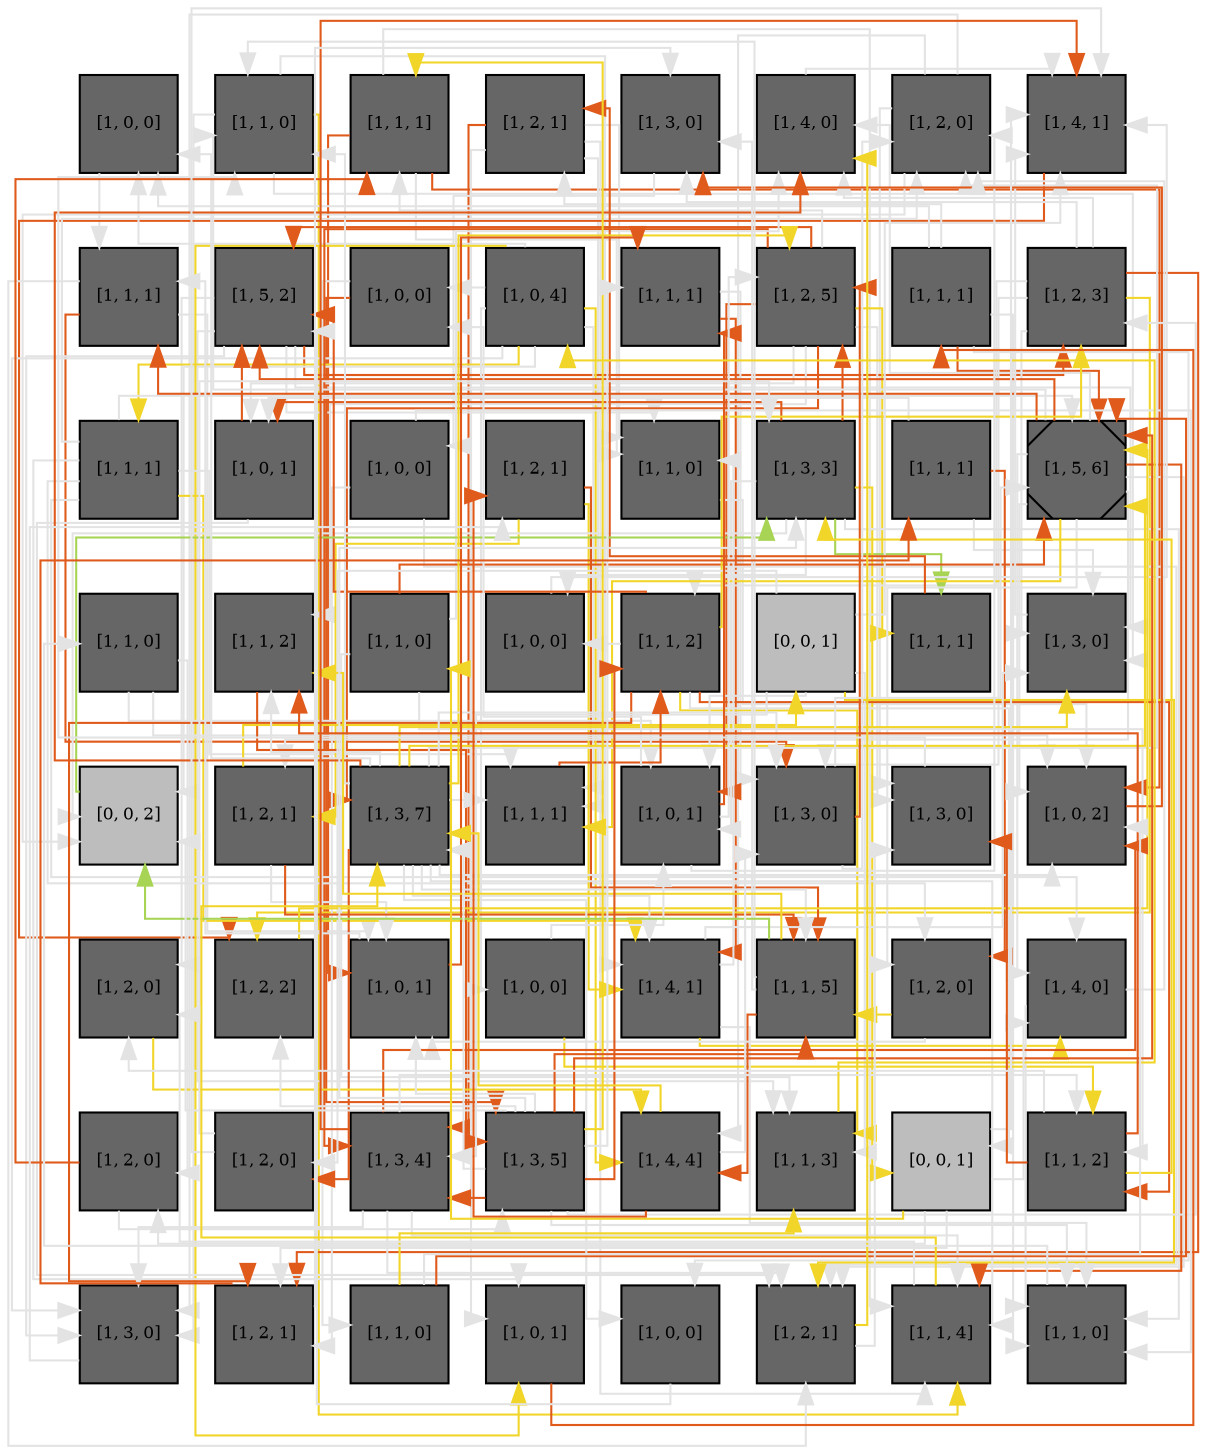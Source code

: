 digraph layout  {
rankdir=TB;
splines=ortho;
node [fixedsize=false, style=filled, width="0.6"];
edge [constraint=false];
0 [fillcolor="#666666", fontsize=8, label="[1, 0, 0]", shape=square, tooltip="name: TGFBR_stimulus,\nin_degree: 3,\nout_degree: 1"];
1 [fillcolor="#666666", fontsize=8, label="[1, 1, 0]", shape=square, tooltip="name:  MTK1 ,\nin_degree: 4,\nout_degree: 4"];
2 [fillcolor="#666666", fontsize=8, label="[1, 1, 1]", shape=square, tooltip="name:  CREB ,\nin_degree: 3,\nout_degree: 4"];
3 [fillcolor="#666666", fontsize=8, label="[1, 2, 1]", shape=square, tooltip="name:  MYC ,\nin_degree: 2,\nout_degree: 5"];
4 [fillcolor="#666666", fontsize=8, label="[1, 3, 0]", shape=square, tooltip="name:  Proliferation ,\nin_degree: 4,\nout_degree: 1"];
5 [fillcolor="#666666", fontsize=8, label="[1, 4, 0]", shape=square, tooltip="name:  RAF ,\nin_degree: 5,\nout_degree: 1"];
6 [fillcolor="#666666", fontsize=8, label="[1, 2, 0]", shape=square, tooltip="name:  SOS ,\nin_degree: 5,\nout_degree: 4"];
7 [fillcolor="#666666", fontsize=8, label="[1, 4, 1]", shape=square, tooltip="name:  MEK1_2 ,\nin_degree: 7,\nout_degree: 1"];
8 [fillcolor="#666666", fontsize=8, label="[1, 1, 1]", shape=square, tooltip="name:  SMAD ,\nin_degree: 3,\nout_degree: 3"];
9 [fillcolor="#666666", fontsize=8, label="[1, 5, 2]", shape=square, tooltip="name:  JNK ,\nin_degree: 5,\nout_degree: 6"];
10 [fillcolor="#666666", fontsize=8, label="[1, 0, 0]", shape=square, tooltip="name:  EGFR_stimulus ,\nin_degree: 2,\nout_degree: 2"];
11 [fillcolor="#666666", fontsize=8, label="[1, 0, 4]", shape=square, tooltip="name:  TGFBR_stimulus ,\nin_degree: 1,\nout_degree: 9"];
12 [fillcolor="#666666", fontsize=8, label="[1, 1, 1]", shape=square, tooltip="name:  PTEN ,\nin_degree: 3,\nout_degree: 2"];
13 [fillcolor="#666666", fontsize=8, label="[1, 2, 5]", shape=square, tooltip="name:  AKT ,\nin_degree: 4,\nout_degree: 9"];
14 [fillcolor="#666666", fontsize=8, label="[1, 1, 1]", shape=square, tooltip="name:  TAK1 ,\nin_degree: 1,\nout_degree: 5"];
15 [fillcolor="#666666", fontsize=8, label="[1, 2, 3]", shape=square, tooltip="name:  ATF2 ,\nin_degree: 3,\nout_degree: 7"];
16 [fillcolor="#666666", fontsize=8, label="[1, 1, 1]", shape=square, tooltip="name:  RSK ,\nin_degree: 1,\nout_degree: 7"];
17 [fillcolor="#666666", fontsize=8, label="[1, 0, 1]", shape=square, tooltip="name: FGFR3_stimulus,\nin_degree: 3,\nout_degree: 2"];
18 [fillcolor="#666666", fontsize=8, label="[1, 0, 0]", shape=square, tooltip="name: notDUSP1,\nin_degree: 1,\nout_degree: 3"];
19 [fillcolor="#666666", fontsize=8, label="[1, 2, 1]", shape=square, tooltip="name:  RAS ,\nin_degree: 2,\nout_degree: 3"];
20 [fillcolor="#666666", fontsize=8, label="[1, 1, 0]", shape=square, tooltip="name:  DUSP1 ,\nin_degree: 4,\nout_degree: 1"];
21 [fillcolor="#666666", fontsize=8, label="[1, 3, 3]", shape=square, tooltip="name:  PI3K ,\nin_degree: 4,\nout_degree: 8"];
22 [fillcolor="#666666", fontsize=8, label="[1, 1, 1]", shape=square, tooltip="name:  Growth_Arrest ,\nin_degree: 1,\nout_degree: 3"];
23 [fillcolor="#666666", fontsize=8, label="[1, 5, 6]", shape=Msquare, tooltip="name:  p38 ,\nin_degree: 8,\nout_degree: 11"];
24 [fillcolor="#666666", fontsize=8, label="[1, 1, 0]", shape=square, tooltip="name:  PDK1 ,\nin_degree: 1,\nout_degree: 3"];
25 [fillcolor="#666666", fontsize=8, label="[1, 1, 2]", shape=square, tooltip="name:  MAP3K1_3 ,\nin_degree: 4,\nout_degree: 1"];
26 [fillcolor="#666666", fontsize=8, label="[1, 1, 0]", shape=square, tooltip="name:  ATM ,\nin_degree: 1,\nout_degree: 4"];
27 [fillcolor="#666666", fontsize=8, label="[1, 0, 0]", shape=square, tooltip="name: notMDM2,\nin_degree: 2,\nout_degree: 1"];
28 [fillcolor="#666666", fontsize=8, label="[1, 1, 2]", shape=square, tooltip="name:  ERK ,\nin_degree: 3,\nout_degree: 7"];
29 [fillcolor="#bdbdbd", fontsize=8, label="[0, 0, 1]", shape=square, tooltip="name: None,\nin_degree: 1,\nout_degree: 6"];
30 [fillcolor="#666666", fontsize=8, label="[1, 1, 1]", shape=square, tooltip="name:  PPP2CA ,\nin_degree: 2,\nout_degree: 1"];
31 [fillcolor="#666666", fontsize=8, label="[1, 3, 0]", shape=square, tooltip="name:  AP1 ,\nin_degree: 6,\nout_degree: 1"];
32 [fillcolor="#bdbdbd", fontsize=8, label="[0, 0, 2]", shape=square, tooltip="name: None,\nin_degree: 5,\nout_degree: 1"];
33 [fillcolor="#666666", fontsize=8, label="[1, 2, 1]", shape=square, tooltip="name:  PLCG ,\nin_degree: 2,\nout_degree: 3"];
34 [fillcolor="#666666", fontsize=8, label="[1, 3, 7]", shape=square, tooltip="name:  GRB2 ,\nin_degree: 4,\nout_degree: 16"];
35 [fillcolor="#666666", fontsize=8, label="[1, 1, 1]", shape=square, tooltip="name:  p14 ,\nin_degree: 5,\nout_degree: 1"];
36 [fillcolor="#666666", fontsize=8, label="[1, 0, 1]", shape=square, tooltip="name:  FGFR3_stimulus ,\nin_degree: 5,\nout_degree: 4"];
37 [fillcolor="#666666", fontsize=8, label="[1, 3, 0]", shape=square, tooltip="name:  p53 ,\nin_degree: 5,\nout_degree: 3"];
38 [fillcolor="#666666", fontsize=8, label="[1, 3, 0]", shape=square, tooltip="name:  MDM2 ,\nin_degree: 4,\nout_degree: 1"];
39 [fillcolor="#666666", fontsize=8, label="[1, 0, 2]", shape=square, tooltip="name: DNA_damage,\nin_degree: 7,\nout_degree: 1"];
40 [fillcolor="#666666", fontsize=8, label="[1, 2, 0]", shape=square, tooltip="name:  BCL2 ,\nin_degree: 3,\nout_degree: 1"];
41 [fillcolor="#666666", fontsize=8, label="[1, 2, 2]", shape=square, tooltip="name:  FOXO3 ,\nin_degree: 3,\nout_degree: 1"];
42 [fillcolor="#666666", fontsize=8, label="[1, 0, 1]", shape=square, tooltip="name:  notMDM2 ,\nin_degree: 5,\nout_degree: 2"];
43 [fillcolor="#666666", fontsize=8, label="[1, 0, 0]", shape=square, tooltip="name:  DNA_damage ,\nin_degree: 1,\nout_degree: 2"];
44 [fillcolor="#666666", fontsize=8, label="[1, 4, 1]", shape=square, tooltip="name:  FOS ,\nin_degree: 5,\nout_degree: 4"];
45 [fillcolor="#666666", fontsize=8, label="[1, 1, 5]", shape=square, tooltip="name:  PKC ,\nin_degree: 5,\nout_degree: 5"];
46 [fillcolor="#666666", fontsize=8, label="[1, 2, 0]", shape=square, tooltip="name:  MSK ,\nin_degree: 3,\nout_degree: 2"];
47 [fillcolor="#666666", fontsize=8, label="[1, 4, 0]", shape=square, tooltip="name:  Apoptosis ,\nin_degree: 4,\nout_degree: 2"];
48 [fillcolor="#666666", fontsize=8, label="[1, 2, 0]", shape=square, tooltip="name:  p70 ,\nin_degree: 2,\nout_degree: 2"];
49 [fillcolor="#666666", fontsize=8, label="[1, 2, 0]", shape=square, tooltip="name:  GAB1 ,\nin_degree: 2,\nout_degree: 2"];
50 [fillcolor="#666666", fontsize=8, label="[1, 3, 4]", shape=square, tooltip="name:  FRS2 ,\nin_degree: 4,\nout_degree: 6"];
51 [fillcolor="#666666", fontsize=8, label="[1, 3, 5]", shape=square, tooltip="name:  FGFR3 ,\nin_degree: 3,\nout_degree: 13"];
52 [fillcolor="#666666", fontsize=8, label="[1, 4, 4]", shape=square, tooltip="name:  EGFR ,\nin_degree: 4,\nout_degree: 3"];
53 [fillcolor="#666666", fontsize=8, label="[1, 1, 3]", shape=square, tooltip="name:  JUN ,\nin_degree: 5,\nout_degree: 1"];
54 [fillcolor="#bdbdbd", fontsize=8, label="[0, 0, 1]", shape=square, tooltip="name: None,\nin_degree: 2,\nout_degree: 5"];
55 [fillcolor="#666666", fontsize=8, label="[1, 1, 2]", shape=square, tooltip="name:  TAOK ,\nin_degree: 4,\nout_degree: 4"];
56 [fillcolor="#666666", fontsize=8, label="[1, 3, 0]", shape=square, tooltip="name:  ELK1 ,\nin_degree: 5,\nout_degree: 1"];
57 [fillcolor="#666666", fontsize=8, label="[1, 2, 1]", shape=square, tooltip="name:  p21 ,\nin_degree: 4,\nout_degree: 2"];
58 [fillcolor="#666666", fontsize=8, label="[1, 1, 0]", shape=square, tooltip="name:  TGFBR ,\nin_degree: 1,\nout_degree: 3"];
59 [fillcolor="#666666", fontsize=8, label="[1, 0, 1]", shape=square, tooltip="name:  notDUSP1 ,\nin_degree: 3,\nout_degree: 1"];
60 [fillcolor="#666666", fontsize=8, label="[1, 0, 0]", shape=square, tooltip="name: EGFR_stimulus,\nin_degree: 2,\nout_degree: 1"];
61 [fillcolor="#666666", fontsize=8, label="[1, 2, 1]", shape=square, tooltip="name:  GADD45 ,\nin_degree: 6,\nout_degree: 2"];
62 [fillcolor="#666666", fontsize=8, label="[1, 1, 4]", shape=square, tooltip="name:  SPRY ,\nin_degree: 6,\nout_degree: 2"];
63 [fillcolor="#666666", fontsize=8, label="[1, 1, 0]", shape=square, tooltip="name:  MAX ,\nin_degree: 6,\nout_degree: 1"];
0 -> 8  [color=grey89, style="penwidth(0.1)", tooltip=" ", weight=1];
1 -> 62  [color="#F1D529", style="penwidth(0.1)", tooltip="1( MTK1 ) to 9( JNK )", weight=1];
1 -> 31  [color=grey89, style="penwidth(0.1)", tooltip=" ", weight=1];
1 -> 56  [color=grey89, style="penwidth(0.1)", tooltip=" ", weight=1];
1 -> 44  [color=grey89, style="penwidth(0.1)", tooltip=" ", weight=1];
2 -> 42  [color="#DF5A1B", style="penwidth(0.1)", tooltip="2( CREB ) to 44( FOS )", weight=1];
2 -> 20  [color=grey89, style="penwidth(0.1)", tooltip=" ", weight=1];
2 -> 62  [color=grey89, style="penwidth(0.1)", tooltip=" ", weight=1];
2 -> 39  [color="#DF5A1B", style="penwidth(0.1)", tooltip="48( p70 ) to 4( Proliferation )", weight=1];
3 -> 62  [color=grey89, style="penwidth(0.1)", tooltip=" ", weight=1];
3 -> 35  [color=grey89, style="penwidth(0.1)", tooltip=" ", weight=1];
3 -> 50  [color="#DF5A1B", style="penwidth(0.1)", tooltip="30( PPP2CA ) to 7( MEK1_2 )", weight=1];
3 -> 59  [color=grey89, style="penwidth(0.1)", tooltip=" ", weight=1];
3 -> 20  [color=grey89, style="penwidth(0.1)", tooltip=" ", weight=1];
4 -> 18  [color=grey89, style="penwidth(0.1)", tooltip=" ", weight=1];
5 -> 7  [color=grey89, style="penwidth(0.1)", tooltip=" ", weight=1];
6 -> 38  [color=grey89, style="penwidth(0.1)", tooltip=" ", weight=1];
6 -> 56  [color=grey89, style="penwidth(0.1)", tooltip=" ", weight=1];
6 -> 52  [color=grey89, style="penwidth(0.1)", tooltip=" ", weight=1];
6 -> 32  [color=grey89, style="penwidth(0.1)", tooltip=" ", weight=1];
7 -> 41  [color="#DF5A1B", style="penwidth(0.1)", tooltip="13( AKT ) to 41( FOXO3 )", weight=1];
8 -> 61  [color=grey89, style="penwidth(0.1)", tooltip=" ", weight=1];
8 -> 42  [color=grey89, style="penwidth(0.1)", tooltip=" ", weight=1];
8 -> 37  [color="#DF5A1B", style="penwidth(0.1)", tooltip="26( ATM ) to 37( p53 )", weight=1];
9 -> 20  [color=grey89, style="penwidth(0.1)", tooltip=" ", weight=1];
9 -> 56  [color=grey89, style="penwidth(0.1)", tooltip=" ", weight=1];
9 -> 40  [color=grey89, style="penwidth(0.1)", tooltip=" ", weight=1];
9 -> 15  [color="#DF5A1B", style="penwidth(0.1)", tooltip="13( AKT ) to 57( p21 )", weight=1];
9 -> 31  [color=grey89, style="penwidth(0.1)", tooltip=" ", weight=1];
9 -> 53  [color=grey89, style="penwidth(0.1)", tooltip=" ", weight=1];
10 -> 51  [color="#DF5A1B", style="penwidth(0.1)", tooltip="10( EGFR_stimulus ) to 52( EGFR )", weight=1];
10 -> 58  [color=grey89, style="penwidth(0.1)", tooltip=" ", weight=1];
11 -> 43  [color=grey89, style="penwidth(0.1)", tooltip=" ", weight=1];
11 -> 52  [color="#F1D529", style="penwidth(0.1)", tooltip="53( JUN ) to 31( AP1 )", weight=1];
11 -> 10  [color=grey89, style="penwidth(0.1)", tooltip=" ", weight=1];
11 -> 0  [color=grey89, style="penwidth(0.1)", tooltip=" ", weight=1];
11 -> 59  [color="#F1D529", style="penwidth(0.1)", tooltip="58( TGFBR ) to 14( TAK1 )", weight=1];
11 -> 35  [color=grey89, style="penwidth(0.1)", tooltip=" ", weight=1];
11 -> 56  [color=grey89, style="penwidth(0.1)", tooltip=" ", weight=1];
11 -> 32  [color=grey89, style="penwidth(0.1)", tooltip=" ", weight=1];
11 -> 16  [color="#F1D529", style="penwidth(0.1)", tooltip="28( ERK ) to 44( FOS )", weight=1];
12 -> 44  [color="#DF5A1B", style="penwidth(0.1)", tooltip="2( CREB ) to 44( FOS )", weight=1];
12 -> 37  [color=grey89, style="penwidth(0.1)", tooltip=" ", weight=1];
13 -> 50  [color="#DF5A1B", style="penwidth(0.1)", tooltip="13( AKT ) to 41( FOXO3 )", weight=1];
13 -> 17  [color=grey89, style="penwidth(0.1)", tooltip=" ", weight=1];
13 -> 30  [color="#F1D529", style="penwidth(0.1)", tooltip="23( p38 ) to 30( PPP2CA )", weight=1];
13 -> 34  [color="#DF5A1B", style="penwidth(0.1)", tooltip="21( PI3K ) to 49( GAB1 )", weight=1];
13 -> 25  [color=grey89, style="penwidth(0.1)", tooltip=" ", weight=1];
13 -> 38  [color=grey89, style="penwidth(0.1)", tooltip=" ", weight=1];
13 -> 9  [color="#DF5A1B", style="penwidth(0.1)", tooltip="13( AKT ) to 57( p21 )", weight=1];
13 -> 2  [color=grey89, style="penwidth(0.1)", tooltip=" ", weight=1];
13 -> 36  [color="#DF5A1B", style="penwidth(0.1)", tooltip="37( p53 ) to 12( PTEN )", weight=1];
14 -> 3  [color=grey89, style="penwidth(0.1)", tooltip=" ", weight=1];
14 -> 23  [color="#DF5A1B", style="penwidth(0.1)", tooltip="59( notDUSP1 ) to 9( JNK )", weight=1];
14 -> 60  [color=grey89, style="penwidth(0.1)", tooltip=" ", weight=1];
14 -> 0  [color=grey89, style="penwidth(0.1)", tooltip=" ", weight=1];
14 -> 63  [color=grey89, style="penwidth(0.1)", tooltip=" ", weight=1];
15 -> 31  [color=grey89, style="penwidth(0.1)", tooltip=" ", weight=1];
15 -> 4  [color=grey89, style="penwidth(0.1)", tooltip=" ", weight=1];
15 -> 57  [color="#DF5A1B", style="penwidth(0.1)", tooltip="13( AKT ) to 57( p21 )", weight=1];
15 -> 28  [color=grey89, style="penwidth(0.1)", tooltip=" ", weight=1];
15 -> 5  [color=grey89, style="penwidth(0.1)", tooltip=" ", weight=1];
15 -> 41  [color="#F1D529", style="penwidth(0.1)", tooltip="28( ERK ) to 62( SPRY )", weight=1];
15 -> 37  [color=grey89, style="penwidth(0.1)", tooltip=" ", weight=1];
16 -> 23  [color=grey89, style="penwidth(0.1)", tooltip=" ", weight=1];
16 -> 46  [color=grey89, style="penwidth(0.1)", tooltip=" ", weight=1];
16 -> 44  [color="#F1D529", style="penwidth(0.1)", tooltip="28( ERK ) to 44( FOS )", weight=1];
16 -> 47  [color=grey89, style="penwidth(0.1)", tooltip=" ", weight=1];
16 -> 35  [color=grey89, style="penwidth(0.1)", tooltip=" ", weight=1];
16 -> 59  [color=grey89, style="penwidth(0.1)", tooltip=" ", weight=1];
16 -> 6  [color=grey89, style="penwidth(0.1)", tooltip=" ", weight=1];
17 -> 9  [color="#DF5A1B", style="penwidth(0.1)", tooltip="55( TAOK ) to 9( JNK )", weight=1];
17 -> 61  [color=grey89, style="penwidth(0.1)", tooltip=" ", weight=1];
18 -> 57  [color=grey89, style="penwidth(0.1)", tooltip=" ", weight=1];
18 -> 63  [color=grey89, style="penwidth(0.1)", tooltip=" ", weight=1];
18 -> 61  [color=grey89, style="penwidth(0.1)", tooltip=" ", weight=1];
19 -> 33  [color="#F1D529", style="penwidth(0.1)", tooltip="19( RAS ) to 5( RAF )", weight=1];
19 -> 44  [color="#F1D529", style="penwidth(0.1)", tooltip="40( BCL2 ) to 47( Apoptosis )", weight=1];
19 -> 45  [color="#DF5A1B", style="penwidth(0.1)", tooltip="19( RAS ) to 21( PI3K )", weight=1];
20 -> 39  [color=grey89, style="penwidth(0.1)", tooltip=" ", weight=1];
21 -> 17  [color="#DF5A1B", style="penwidth(0.1)", tooltip="55( TAOK ) to 9( JNK )", weight=1];
21 -> 32  [color=grey89, style="penwidth(0.1)", tooltip=" ", weight=1];
21 -> 27  [color=grey89, style="penwidth(0.1)", tooltip=" ", weight=1];
21 -> 30  [color="#A8D455", style="penwidth(0.1)", tooltip="46( MSK ) to 3( MYC )", weight=1];
21 -> 63  [color=grey89, style="penwidth(0.1)", tooltip=" ", weight=1];
21 -> 36  [color=grey89, style="penwidth(0.1)", tooltip=" ", weight=1];
21 -> 13  [color="#DF5A1B", style="penwidth(0.1)", tooltip="21( PI3K ) to 49( GAB1 )", weight=1];
21 -> 54  [color="#F1D529", style="penwidth(0.1)", tooltip="43( DNA_damage ) to 26( ATM )", weight=1];
22 -> 31  [color=grey89, style="penwidth(0.1)", tooltip=" ", weight=1];
22 -> 46  [color="#DF5A1B", style="penwidth(0.1)", tooltip="28( ERK ) to 46( MSK )", weight=1];
22 -> 17  [color=grey89, style="penwidth(0.1)", tooltip=" ", weight=1];
23 -> 61  [color=grey89, style="penwidth(0.1)", tooltip=" ", weight=1];
23 -> 1  [color=grey89, style="penwidth(0.1)", tooltip=" ", weight=1];
23 -> 5  [color=grey89, style="penwidth(0.1)", tooltip=" ", weight=1];
23 -> 46  [color=grey89, style="penwidth(0.1)", tooltip=" ", weight=1];
23 -> 62  [color="#DF5A1B", style="penwidth(0.1)", tooltip="58( TGFBR ) to 34( GRB2 )", weight=1];
23 -> 33  [color=grey89, style="penwidth(0.1)", tooltip=" ", weight=1];
23 -> 47  [color=grey89, style="penwidth(0.1)", tooltip=" ", weight=1];
23 -> 8  [color="#DF5A1B", style="penwidth(0.1)", tooltip="26( ATM ) to 37( p53 )", weight=1];
23 -> 39  [color=grey89, style="penwidth(0.1)", tooltip=" ", weight=1];
23 -> 35  [color="#F1D529", style="penwidth(0.1)", tooltip="7( MEK1_2 ) to 28( ERK )", weight=1];
23 -> 9  [color="#DF5A1B", style="penwidth(0.1)", tooltip="59( notDUSP1 ) to 9( JNK )", weight=1];
24 -> 36  [color=grey89, style="penwidth(0.1)", tooltip=" ", weight=1];
24 -> 48  [color=grey89, style="penwidth(0.1)", tooltip=" ", weight=1];
24 -> 39  [color=grey89, style="penwidth(0.1)", tooltip=" ", weight=1];
25 -> 51  [color="#DF5A1B", style="penwidth(0.1)", tooltip="55( TAOK ) to 23( p38 )", weight=1];
26 -> 55  [color=grey89, style="penwidth(0.1)", tooltip=" ", weight=1];
26 -> 53  [color=grey89, style="penwidth(0.1)", tooltip=" ", weight=1];
26 -> 5  [color=grey89, style="penwidth(0.1)", tooltip=" ", weight=1];
26 -> 23  [color="#DF5A1B", style="penwidth(0.1)", tooltip="26( ATM ) to 37( p53 )", weight=1];
27 -> 7  [color=grey89, style="penwidth(0.1)", tooltip=" ", weight=1];
28 -> 53  [color="#F1D529", style="penwidth(0.1)", tooltip="28( ERK ) to 44( FOS )", weight=1];
28 -> 9  [color="#DF5A1B", style="penwidth(0.1)", tooltip="25( MAP3K1_3 ) to 9( JNK )", weight=1];
28 -> 57  [color="#DF5A1B", style="penwidth(0.1)", tooltip="28( ERK ) to 46( MSK )", weight=1];
28 -> 27  [color=grey89, style="penwidth(0.1)", tooltip=" ", weight=1];
28 -> 15  [color="#F1D529", style="penwidth(0.1)", tooltip="28( ERK ) to 62( SPRY )", weight=1];
28 -> 55  [color="#DF5A1B", style="penwidth(0.1)", tooltip="35( p14 ) to 38( MDM2 )", weight=1];
28 -> 54  [color=grey89, style="penwidth(0.1)", tooltip=" ", weight=1];
29 -> 7  [color=grey89, style="penwidth(0.1)", tooltip=" ", weight=1];
29 -> 36  [color=grey89, style="penwidth(0.1)", tooltip=" ", weight=1];
29 -> 50  [color=grey89, style="penwidth(0.1)", tooltip=" ", weight=1];
29 -> 49  [color=grey89, style="penwidth(0.1)", tooltip=" ", weight=1];
29 -> 53  [color=grey89, style="penwidth(0.1)", tooltip=" ", weight=1];
29 -> 61  [color="#F1D529", style="penwidth(0.1)", tooltip="19( RAS ) to 5( RAF )", weight=1];
30 -> 3  [color="#DF5A1B", style="penwidth(0.1)", tooltip="30( PPP2CA ) to 7( MEK1_2 )", weight=1];
31 -> 7  [color=grey89, style="penwidth(0.1)", tooltip=" ", weight=1];
32 -> 21  [color="#A8D455", style="penwidth(0.1)", tooltip="46( MSK ) to 3( MYC )", weight=1];
33 -> 29  [color="#F1D529", style="penwidth(0.1)", tooltip="19( RAS ) to 5( RAF )", weight=1];
33 -> 45  [color="#DF5A1B", style="penwidth(0.1)", tooltip="33( PLCG ) to 19( RAS )", weight=1];
33 -> 42  [color=grey89, style="penwidth(0.1)", tooltip=" ", weight=1];
34 -> 35  [color=grey89, style="penwidth(0.1)", tooltip=" ", weight=1];
34 -> 45  [color=grey89, style="penwidth(0.1)", tooltip=" ", weight=1];
34 -> 37  [color=grey89, style="penwidth(0.1)", tooltip=" ", weight=1];
34 -> 25  [color=grey89, style="penwidth(0.1)", tooltip=" ", weight=1];
34 -> 23  [color="#F1D529", style="penwidth(0.1)", tooltip="1( MTK1 ) to 9( JNK )", weight=1];
34 -> 5  [color="#DF5A1B", style="penwidth(0.1)", tooltip="45( PKC ) to 5( RAF )", weight=1];
34 -> 1  [color=grey89, style="penwidth(0.1)", tooltip=" ", weight=1];
34 -> 49  [color="#DF5A1B", style="penwidth(0.1)", tooltip="21( PI3K ) to 49( GAB1 )", weight=1];
34 -> 39  [color=grey89, style="penwidth(0.1)", tooltip=" ", weight=1];
34 -> 0  [color=grey89, style="penwidth(0.1)", tooltip=" ", weight=1];
34 -> 44  [color=grey89, style="penwidth(0.1)", tooltip=" ", weight=1];
34 -> 60  [color=grey89, style="penwidth(0.1)", tooltip=" ", weight=1];
34 -> 31  [color="#F1D529", style="penwidth(0.1)", tooltip="53( JUN ) to 31( AP1 )", weight=1];
34 -> 6  [color=grey89, style="penwidth(0.1)", tooltip=" ", weight=1];
34 -> 13  [color="#F1D529", style="penwidth(0.1)", tooltip="23( p38 ) to 30( PPP2CA )", weight=1];
34 -> 62  [color=grey89, style="penwidth(0.1)", tooltip=" ", weight=1];
35 -> 28  [color="#DF5A1B", style="penwidth(0.1)", tooltip="35( p14 ) to 38( MDM2 )", weight=1];
36 -> 12  [color="#DF5A1B", style="penwidth(0.1)", tooltip="37( p53 ) to 12( PTEN )", weight=1];
36 -> 6  [color=grey89, style="penwidth(0.1)", tooltip=" ", weight=1];
36 -> 10  [color=grey89, style="penwidth(0.1)", tooltip=" ", weight=1];
36 -> 13  [color=grey89, style="penwidth(0.1)", tooltip=" ", weight=1];
37 -> 13  [color="#DF5A1B", style="penwidth(0.1)", tooltip="37( p53 ) to 12( PTEN )", weight=1];
37 -> 23  [color=grey89, style="penwidth(0.1)", tooltip=" ", weight=1];
37 -> 6  [color=grey89, style="penwidth(0.1)", tooltip=" ", weight=1];
38 -> 1  [color=grey89, style="penwidth(0.1)", tooltip=" ", weight=1];
39 -> 4  [color="#DF5A1B", style="penwidth(0.1)", tooltip="48( p70 ) to 4( Proliferation )", weight=1];
40 -> 52  [color="#F1D529", style="penwidth(0.1)", tooltip="40( BCL2 ) to 47( Apoptosis )", weight=1];
41 -> 23  [color="#F1D529", style="penwidth(0.1)", tooltip="7( MEK1_2 ) to 28( ERK )", weight=1];
42 -> 12  [color="#DF5A1B", style="penwidth(0.1)", tooltip="2( CREB ) to 44( FOS )", weight=1];
42 -> 8  [color=grey89, style="penwidth(0.1)", tooltip=" ", weight=1];
43 -> 55  [color="#F1D529", style="penwidth(0.1)", tooltip="43( DNA_damage ) to 26( ATM )", weight=1];
43 -> 36  [color=grey89, style="penwidth(0.1)", tooltip=" ", weight=1];
44 -> 63  [color=grey89, style="penwidth(0.1)", tooltip=" ", weight=1];
44 -> 31  [color=grey89, style="penwidth(0.1)", tooltip=" ", weight=1];
44 -> 47  [color="#F1D529", style="penwidth(0.1)", tooltip="40( BCL2 ) to 47( Apoptosis )", weight=1];
44 -> 20  [color=grey89, style="penwidth(0.1)", tooltip=" ", weight=1];
45 -> 25  [color="#F1D529", style="penwidth(0.1)", tooltip="46( MSK ) to 2( CREB )", weight=1];
45 -> 4  [color=grey89, style="penwidth(0.1)", tooltip=" ", weight=1];
45 -> 32  [color="#A8D455", style="penwidth(0.1)", tooltip="46( MSK ) to 3( MYC )", weight=1];
45 -> 52  [color="#DF5A1B", style="penwidth(0.1)", tooltip="10( EGFR_stimulus ) to 52( EGFR )", weight=1];
45 -> 1  [color=grey89, style="penwidth(0.1)", tooltip=" ", weight=1];
46 -> 42  [color=grey89, style="penwidth(0.1)", tooltip=" ", weight=1];
46 -> 45  [color="#F1D529", style="penwidth(0.1)", tooltip="46( MSK ) to 2( CREB )", weight=1];
47 -> 6  [color=grey89, style="penwidth(0.1)", tooltip=" ", weight=1];
47 -> 63  [color=grey89, style="penwidth(0.1)", tooltip=" ", weight=1];
48 -> 2  [color="#DF5A1B", style="penwidth(0.1)", tooltip="48( p70 ) to 4( Proliferation )", weight=1];
48 -> 51  [color=grey89, style="penwidth(0.1)", tooltip=" ", weight=1];
49 -> 7  [color=grey89, style="penwidth(0.1)", tooltip=" ", weight=1];
49 -> 21  [color=grey89, style="penwidth(0.1)", tooltip=" ", weight=1];
50 -> 56  [color=grey89, style="penwidth(0.1)", tooltip=" ", weight=1];
50 -> 7  [color="#DF5A1B", style="penwidth(0.1)", tooltip="30( PPP2CA ) to 7( MEK1_2 )", weight=1];
50 -> 62  [color=grey89, style="penwidth(0.1)", tooltip=" ", weight=1];
50 -> 55  [color=grey89, style="penwidth(0.1)", tooltip=" ", weight=1];
50 -> 61  [color=grey89, style="penwidth(0.1)", tooltip=" ", weight=1];
50 -> 39  [color="#DF5A1B", style="penwidth(0.1)", tooltip="3( MYC ) to 4( Proliferation )", weight=1];
51 -> 42  [color=grey89, style="penwidth(0.1)", tooltip=" ", weight=1];
51 -> 50  [color="#DF5A1B", style="penwidth(0.1)", tooltip="25( MAP3K1_3 ) to 7( MEK1_2 )", weight=1];
51 -> 15  [color=grey89, style="penwidth(0.1)", tooltip=" ", weight=1];
51 -> 34  [color=grey89, style="penwidth(0.1)", tooltip=" ", weight=1];
51 -> 32  [color=grey89, style="penwidth(0.1)", tooltip=" ", weight=1];
51 -> 45  [color="#DF5A1B", style="penwidth(0.1)", tooltip="10( EGFR_stimulus ) to 52( EGFR )", weight=1];
51 -> 2  [color="#F1D529", style="penwidth(0.1)", tooltip="46( MSK ) to 2( CREB )", weight=1];
51 -> 41  [color=grey89, style="penwidth(0.1)", tooltip=" ", weight=1];
51 -> 63  [color=grey89, style="penwidth(0.1)", tooltip=" ", weight=1];
51 -> 28  [color="#DF5A1B", style="penwidth(0.1)", tooltip="25( MAP3K1_3 ) to 9( JNK )", weight=1];
51 -> 23  [color="#DF5A1B", style="penwidth(0.1)", tooltip="55( TAOK ) to 23( p38 )", weight=1];
51 -> 21  [color=grey89, style="penwidth(0.1)", tooltip=" ", weight=1];
51 -> 12  [color=grey89, style="penwidth(0.1)", tooltip=" ", weight=1];
52 -> 19  [color="#DF5A1B", style="penwidth(0.1)", tooltip="33( PLCG ) to 19( RAS )", weight=1];
52 -> 37  [color=grey89, style="penwidth(0.1)", tooltip=" ", weight=1];
52 -> 34  [color="#F1D529", style="penwidth(0.1)", tooltip="53( JUN ) to 31( AP1 )", weight=1];
53 -> 11  [color="#F1D529", style="penwidth(0.1)", tooltip="58( TGFBR ) to 14( TAK1 )", weight=1];
54 -> 48  [color=grey89, style="penwidth(0.1)", tooltip=" ", weight=1];
54 -> 57  [color=grey89, style="penwidth(0.1)", tooltip=" ", weight=1];
54 -> 7  [color=grey89, style="penwidth(0.1)", tooltip=" ", weight=1];
54 -> 47  [color=grey89, style="penwidth(0.1)", tooltip=" ", weight=1];
54 -> 26  [color="#F1D529", style="penwidth(0.1)", tooltip="43( DNA_damage ) to 26( ATM )", weight=1];
55 -> 38  [color="#DF5A1B", style="penwidth(0.1)", tooltip="35( p14 ) to 38( MDM2 )", weight=1];
55 -> 40  [color=grey89, style="penwidth(0.1)", tooltip=" ", weight=1];
55 -> 25  [color="#DF5A1B", style="penwidth(0.1)", tooltip="55( TAOK ) to 23( p38 )", weight=1];
55 -> 21  [color="#F1D529", style="penwidth(0.1)", tooltip="43( DNA_damage ) to 26( ATM )", weight=1];
56 -> 19  [color=grey89, style="penwidth(0.1)", tooltip=" ", weight=1];
57 -> 22  [color="#DF5A1B", style="penwidth(0.1)", tooltip="28( ERK ) to 46( MSK )", weight=1];
57 -> 4  [color=grey89, style="penwidth(0.1)", tooltip=" ", weight=1];
58 -> 39  [color=grey89, style="penwidth(0.1)", tooltip=" ", weight=1];
58 -> 23  [color="#DF5A1B", style="penwidth(0.1)", tooltip="58( TGFBR ) to 34( GRB2 )", weight=1];
58 -> 53  [color="#F1D529", style="penwidth(0.1)", tooltip="58( TGFBR ) to 14( TAK1 )", weight=1];
59 -> 14  [color="#DF5A1B", style="penwidth(0.1)", tooltip="59( notDUSP1 ) to 9( JNK )", weight=1];
60 -> 9  [color=grey89, style="penwidth(0.1)", tooltip=" ", weight=1];
61 -> 38  [color=grey89, style="penwidth(0.1)", tooltip=" ", weight=1];
61 -> 5  [color="#F1D529", style="penwidth(0.1)", tooltip="19( RAS ) to 5( RAF )", weight=1];
62 -> 40  [color=grey89, style="penwidth(0.1)", tooltip=" ", weight=1];
62 -> 34  [color="#F1D529", style="penwidth(0.1)", tooltip="1( MTK1 ) to 9( JNK )", weight=1];
63 -> 24  [color=grey89, style="penwidth(0.1)", tooltip=" ", weight=1];
edge [constraint=true, style=invis];

0 -> 8 -> 16 -> 24 -> 32 -> 40 -> 48 -> 56;
1 -> 9 -> 17 -> 25 -> 33 -> 41 -> 49 -> 57;
2 -> 10 -> 18 -> 26 -> 34 -> 42 -> 50 -> 58;
3 -> 11 -> 19 -> 27 -> 35 -> 43 -> 51 -> 59;
4 -> 12 -> 20 -> 28 -> 36 -> 44 -> 52 -> 60;
5 -> 13 -> 21 -> 29 -> 37 -> 45 -> 53 -> 61;
6 -> 14 -> 22 -> 30 -> 38 -> 46 -> 54 -> 62;
7 -> 15 -> 23 -> 31 -> 39 -> 47 -> 55 -> 63;
rank = same {0 -> 1 -> 2 -> 3 -> 4 -> 5 -> 6 -> 7};
rank = same {8 -> 9 -> 10 -> 11 -> 12 -> 13 -> 14 -> 15};
rank = same {16 -> 17 -> 18 -> 19 -> 20 -> 21 -> 22 -> 23};
rank = same {24 -> 25 -> 26 -> 27 -> 28 -> 29 -> 30 -> 31};
rank = same {32 -> 33 -> 34 -> 35 -> 36 -> 37 -> 38 -> 39};
rank = same {40 -> 41 -> 42 -> 43 -> 44 -> 45 -> 46 -> 47};
rank = same {48 -> 49 -> 50 -> 51 -> 52 -> 53 -> 54 -> 55};
rank = same {56 -> 57 -> 58 -> 59 -> 60 -> 61 -> 62 -> 63};
}